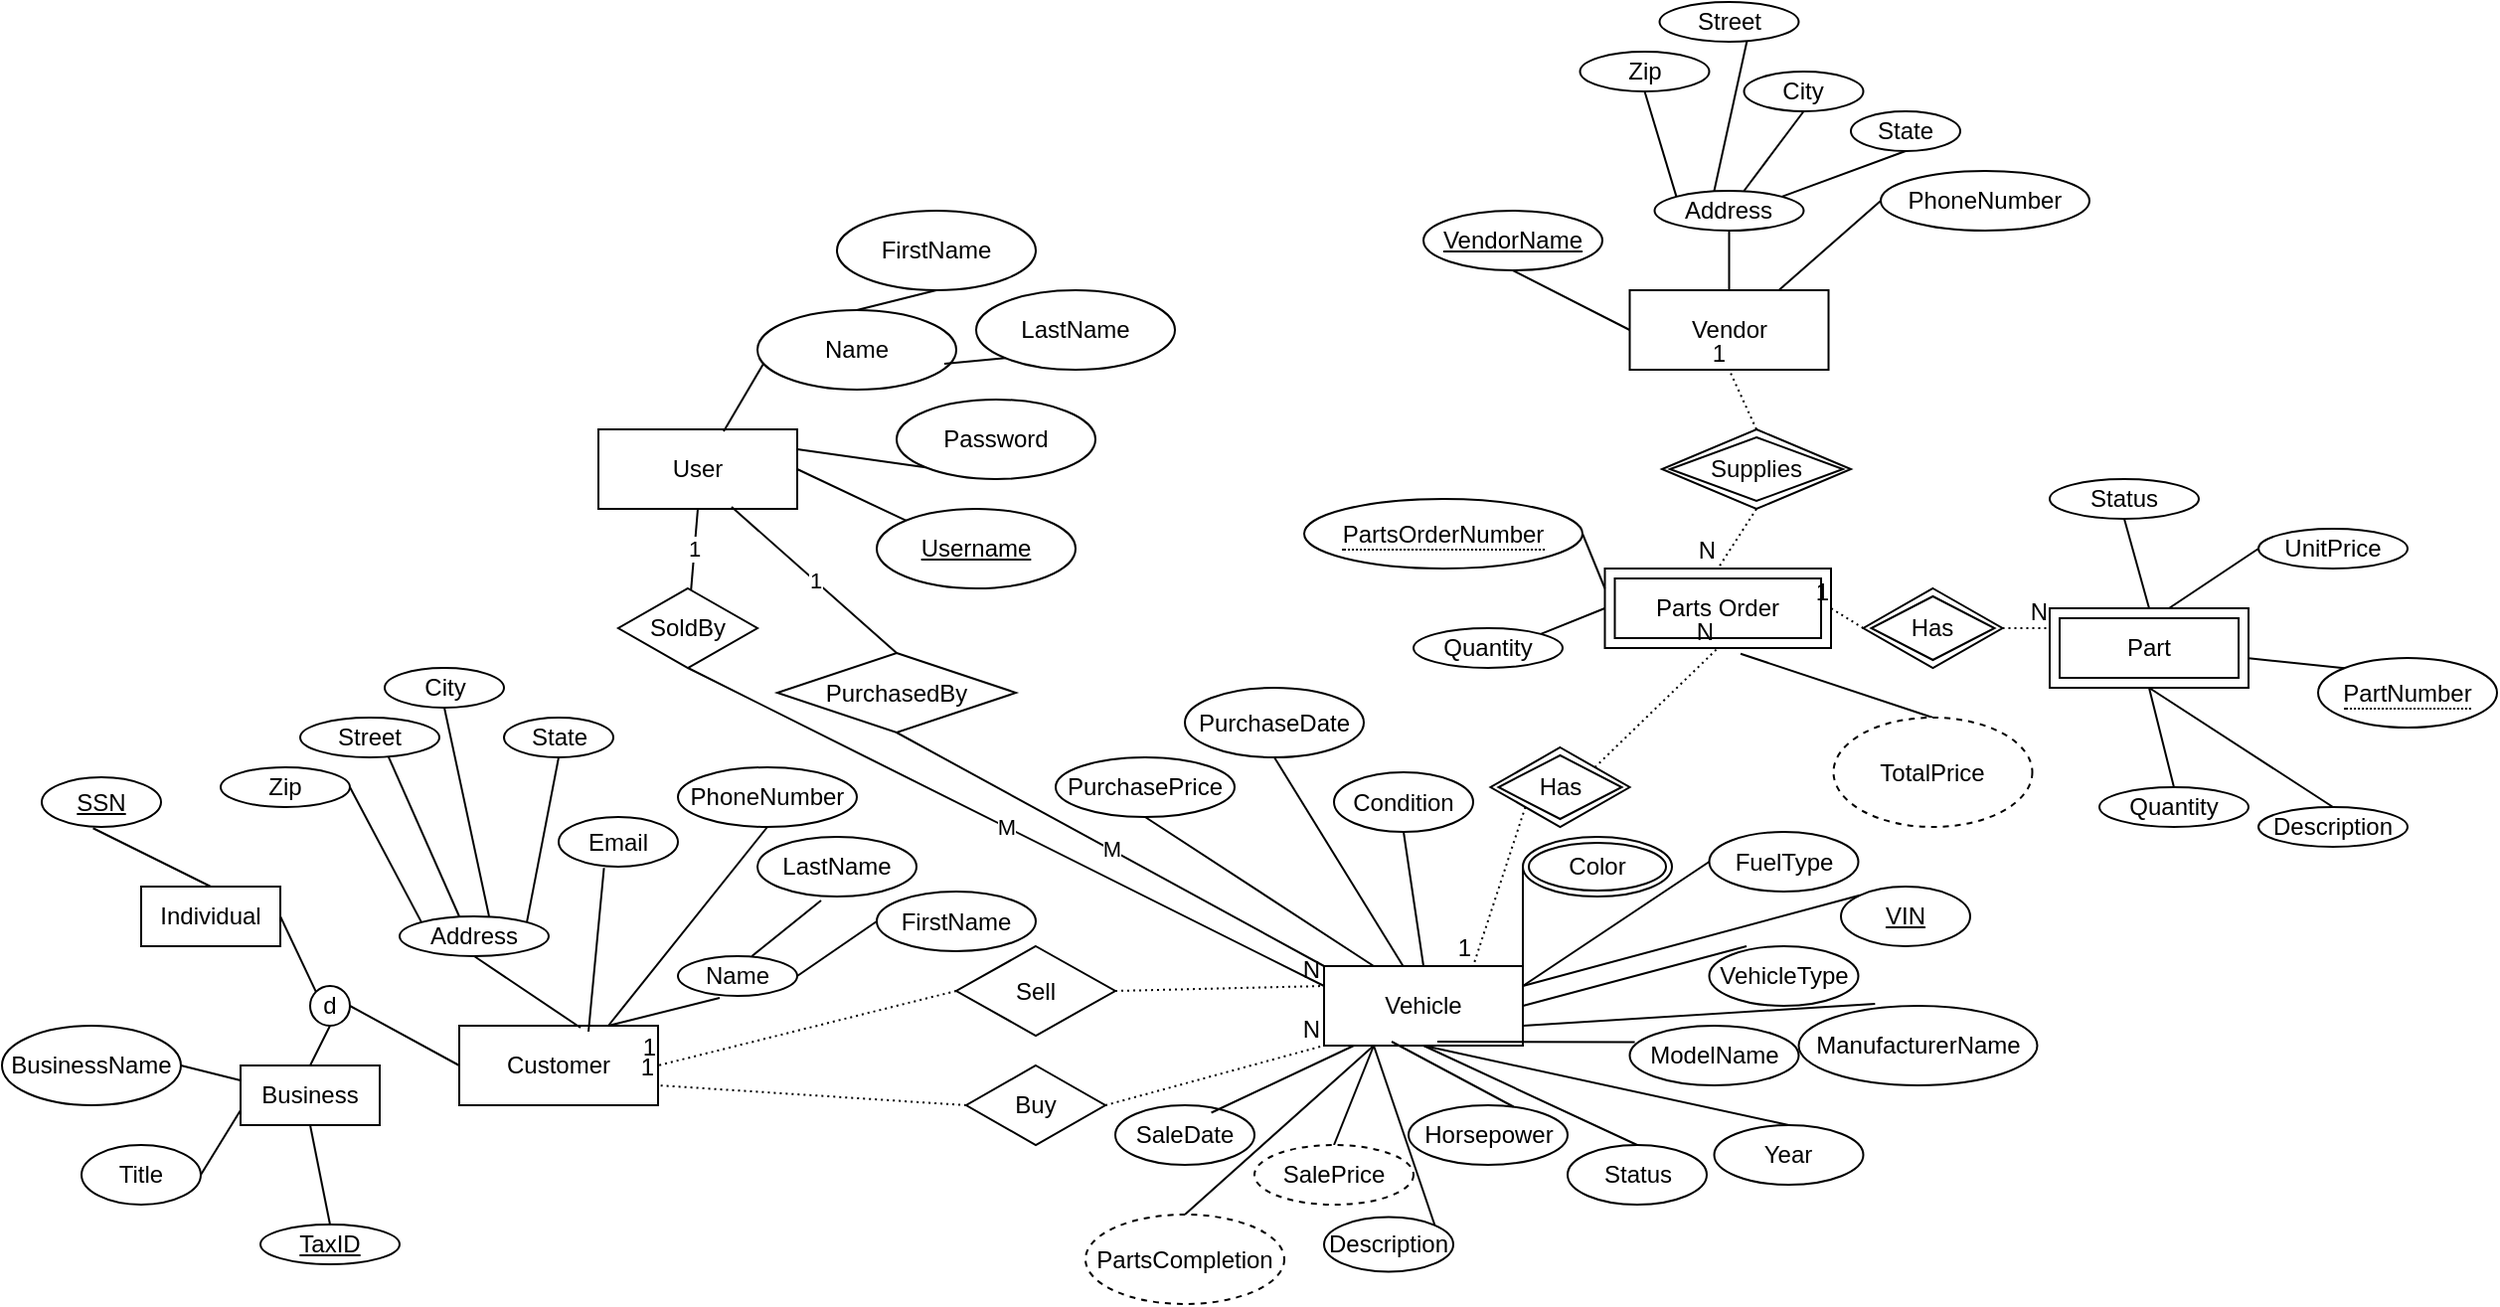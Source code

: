 <mxfile version="24.7.8">
  <diagram name="Page-1" id="O2IHWbyJUUnRvIjmBWIC">
    <mxGraphModel dx="2004" dy="833" grid="1" gridSize="10" guides="1" tooltips="1" connect="1" arrows="1" fold="1" page="1" pageScale="1" pageWidth="850" pageHeight="1100" math="0" shadow="0">
      <root>
        <mxCell id="0" />
        <mxCell id="1" parent="0" />
        <mxCell id="2" value="" style="group" parent="1" vertex="1" connectable="0">
          <mxGeometry x="410" y="450" width="290" height="190" as="geometry" />
        </mxCell>
        <mxCell id="3" value="User" style="whiteSpace=wrap;html=1;align=center;" parent="2" vertex="1">
          <mxGeometry y="110" width="100" height="40" as="geometry" />
        </mxCell>
        <mxCell id="4" value="Name" style="ellipse;whiteSpace=wrap;html=1;align=center;" parent="2" vertex="1">
          <mxGeometry x="80" y="50" width="100" height="40" as="geometry" />
        </mxCell>
        <mxCell id="5" value="Password" style="ellipse;whiteSpace=wrap;html=1;align=center;" parent="2" vertex="1">
          <mxGeometry x="150" y="95" width="100" height="40" as="geometry" />
        </mxCell>
        <mxCell id="6" value="Username" style="ellipse;whiteSpace=wrap;html=1;align=center;fontStyle=4;" parent="2" vertex="1">
          <mxGeometry x="140" y="150" width="100" height="40" as="geometry" />
        </mxCell>
        <mxCell id="7" value="" style="endArrow=none;html=1;rounded=0;entryX=0;entryY=0;entryDx=0;entryDy=0;exitX=1;exitY=0.5;exitDx=0;exitDy=0;" parent="2" source="3" target="6" edge="1">
          <mxGeometry relative="1" as="geometry">
            <mxPoint x="-240" y="170" as="sourcePoint" />
            <mxPoint x="-80" y="170" as="targetPoint" />
          </mxGeometry>
        </mxCell>
        <mxCell id="8" value="" style="endArrow=none;html=1;rounded=0;entryX=0;entryY=1;entryDx=0;entryDy=0;exitX=1;exitY=0.25;exitDx=0;exitDy=0;" parent="2" source="3" target="5" edge="1">
          <mxGeometry relative="1" as="geometry">
            <mxPoint x="110" y="140" as="sourcePoint" />
            <mxPoint x="165" y="166" as="targetPoint" />
          </mxGeometry>
        </mxCell>
        <mxCell id="9" value="FirstName" style="ellipse;whiteSpace=wrap;html=1;align=center;" parent="2" vertex="1">
          <mxGeometry x="120" width="100" height="40" as="geometry" />
        </mxCell>
        <mxCell id="10" value="LastName" style="ellipse;whiteSpace=wrap;html=1;align=center;" parent="2" vertex="1">
          <mxGeometry x="190" y="40" width="100" height="40" as="geometry" />
        </mxCell>
        <mxCell id="11" value="" style="endArrow=none;html=1;rounded=0;entryX=0;entryY=1;entryDx=0;entryDy=0;exitX=0.94;exitY=0.675;exitDx=0;exitDy=0;exitPerimeter=0;" parent="2" source="4" target="10" edge="1">
          <mxGeometry relative="1" as="geometry">
            <mxPoint x="110" y="130" as="sourcePoint" />
            <mxPoint x="175" y="139" as="targetPoint" />
          </mxGeometry>
        </mxCell>
        <mxCell id="12" value="" style="endArrow=none;html=1;rounded=0;entryX=0.5;entryY=1;entryDx=0;entryDy=0;exitX=0.5;exitY=0;exitDx=0;exitDy=0;" parent="2" source="4" target="9" edge="1">
          <mxGeometry relative="1" as="geometry">
            <mxPoint x="184" y="87" as="sourcePoint" />
            <mxPoint x="215" y="84" as="targetPoint" />
          </mxGeometry>
        </mxCell>
        <mxCell id="13" value="" style="endArrow=none;html=1;rounded=0;entryX=0.63;entryY=0.025;entryDx=0;entryDy=0;exitX=0.03;exitY=0.675;exitDx=0;exitDy=0;exitPerimeter=0;entryPerimeter=0;" parent="2" source="4" target="3" edge="1">
          <mxGeometry relative="1" as="geometry">
            <mxPoint x="140" y="60" as="sourcePoint" />
            <mxPoint x="180" y="50" as="targetPoint" />
          </mxGeometry>
        </mxCell>
        <mxCell id="14" value="Customer" style="whiteSpace=wrap;html=1;align=center;container=0;" parent="1" vertex="1">
          <mxGeometry x="340" y="860" width="100" height="40" as="geometry" />
        </mxCell>
        <mxCell id="15" value="Individual" style="whiteSpace=wrap;html=1;align=center;container=0;" parent="1" vertex="1">
          <mxGeometry x="180" y="790" width="70" height="30" as="geometry" />
        </mxCell>
        <mxCell id="16" value="Business" style="whiteSpace=wrap;html=1;align=center;container=0;" parent="1" vertex="1">
          <mxGeometry x="230" y="880" width="70" height="30" as="geometry" />
        </mxCell>
        <mxCell id="17" value="" style="endArrow=none;html=1;rounded=0;exitX=0.61;exitY=0.025;exitDx=0;exitDy=0;exitPerimeter=0;entryX=0.5;entryY=1;entryDx=0;entryDy=0;" parent="1" source="14" target="58" edge="1">
          <mxGeometry relative="1" as="geometry">
            <mxPoint x="600" y="460" as="sourcePoint" />
            <mxPoint x="760" y="460" as="targetPoint" />
          </mxGeometry>
        </mxCell>
        <mxCell id="18" value="Email" style="ellipse;whiteSpace=wrap;html=1;align=center;" parent="1" vertex="1">
          <mxGeometry x="390" y="755" width="60" height="25" as="geometry" />
        </mxCell>
        <mxCell id="19" value="" style="endArrow=none;html=1;rounded=0;exitX=0.65;exitY=0.075;exitDx=0;exitDy=0;entryX=0.38;entryY=1.025;entryDx=0;entryDy=0;exitPerimeter=0;entryPerimeter=0;" parent="1" source="14" target="18" edge="1">
          <mxGeometry relative="1" as="geometry">
            <mxPoint x="511" y="491" as="sourcePoint" />
            <mxPoint x="579" y="398" as="targetPoint" />
          </mxGeometry>
        </mxCell>
        <mxCell id="20" value="Name" style="ellipse;whiteSpace=wrap;html=1;align=center;" parent="1" vertex="1">
          <mxGeometry x="450" y="825" width="60" height="20" as="geometry" />
        </mxCell>
        <mxCell id="21" value="FirstName" style="ellipse;whiteSpace=wrap;html=1;align=center;" parent="1" vertex="1">
          <mxGeometry x="550" y="792.5" width="80" height="30" as="geometry" />
        </mxCell>
        <mxCell id="22" value="LastName" style="ellipse;whiteSpace=wrap;html=1;align=center;" parent="1" vertex="1">
          <mxGeometry x="490" y="765" width="80" height="30" as="geometry" />
        </mxCell>
        <mxCell id="23" value="" style="endArrow=none;html=1;rounded=0;exitX=0.75;exitY=0;exitDx=0;exitDy=0;entryX=0.35;entryY=1.05;entryDx=0;entryDy=0;entryPerimeter=0;" parent="1" source="14" target="20" edge="1">
          <mxGeometry relative="1" as="geometry">
            <mxPoint x="550" y="510" as="sourcePoint" />
            <mxPoint x="580" y="510" as="targetPoint" />
          </mxGeometry>
        </mxCell>
        <mxCell id="24" value="" style="endArrow=none;html=1;rounded=0;exitX=0.62;exitY=0;exitDx=0;exitDy=0;entryX=0.4;entryY=1.067;entryDx=0;entryDy=0;exitPerimeter=0;entryPerimeter=0;" parent="1" source="20" target="22" edge="1">
          <mxGeometry relative="1" as="geometry">
            <mxPoint x="550" y="530" as="sourcePoint" />
            <mxPoint x="575" y="545" as="targetPoint" />
          </mxGeometry>
        </mxCell>
        <mxCell id="25" value="" style="endArrow=none;html=1;rounded=0;exitX=1;exitY=0.5;exitDx=0;exitDy=0;entryX=0;entryY=0.5;entryDx=0;entryDy=0;" parent="1" source="20" target="21" edge="1">
          <mxGeometry relative="1" as="geometry">
            <mxPoint x="640" y="560" as="sourcePoint" />
            <mxPoint x="665" y="560" as="targetPoint" />
          </mxGeometry>
        </mxCell>
        <mxCell id="26" value="SSN" style="ellipse;whiteSpace=wrap;html=1;align=center;fontStyle=4;" parent="1" vertex="1">
          <mxGeometry x="130" y="735" width="60" height="25" as="geometry" />
        </mxCell>
        <mxCell id="27" value="TaxID" style="ellipse;whiteSpace=wrap;html=1;align=center;fontStyle=4;" parent="1" vertex="1">
          <mxGeometry x="240" y="960" width="70" height="20" as="geometry" />
        </mxCell>
        <mxCell id="28" value="" style="endArrow=none;html=1;rounded=0;exitX=0.5;exitY=0;exitDx=0;exitDy=0;entryX=0.5;entryY=1;entryDx=0;entryDy=0;" parent="1" source="27" target="16" edge="1">
          <mxGeometry relative="1" as="geometry">
            <mxPoint x="350" y="960" as="sourcePoint" />
            <mxPoint x="160" y="910" as="targetPoint" />
          </mxGeometry>
        </mxCell>
        <mxCell id="29" value="" style="endArrow=none;html=1;rounded=0;exitX=0.43;exitY=1.025;exitDx=0;exitDy=0;entryX=0.5;entryY=0;entryDx=0;entryDy=0;exitPerimeter=0;" parent="1" source="26" target="15" edge="1">
          <mxGeometry relative="1" as="geometry">
            <mxPoint x="200" y="920" as="sourcePoint" />
            <mxPoint x="120" y="890" as="targetPoint" />
          </mxGeometry>
        </mxCell>
        <mxCell id="30" value="BusinessName" style="ellipse;whiteSpace=wrap;html=1;align=center;" parent="1" vertex="1">
          <mxGeometry x="110" y="860" width="90" height="40" as="geometry" />
        </mxCell>
        <mxCell id="31" value="Title" style="ellipse;whiteSpace=wrap;html=1;align=center;" parent="1" vertex="1">
          <mxGeometry x="150" y="920" width="60" height="30" as="geometry" />
        </mxCell>
        <mxCell id="32" value="" style="endArrow=none;html=1;rounded=0;exitX=1;exitY=0.5;exitDx=0;exitDy=0;entryX=0;entryY=0.25;entryDx=0;entryDy=0;" parent="1" source="30" target="16" edge="1">
          <mxGeometry relative="1" as="geometry">
            <mxPoint x="350" y="960" as="sourcePoint" />
            <mxPoint x="160" y="870" as="targetPoint" />
          </mxGeometry>
        </mxCell>
        <mxCell id="33" value="" style="endArrow=none;html=1;rounded=0;exitX=1;exitY=0.5;exitDx=0;exitDy=0;entryX=0;entryY=0.75;entryDx=0;entryDy=0;" parent="1" source="31" target="16" edge="1">
          <mxGeometry relative="1" as="geometry">
            <mxPoint x="90" y="1120" as="sourcePoint" />
            <mxPoint x="110" y="1070" as="targetPoint" />
          </mxGeometry>
        </mxCell>
        <mxCell id="34" value="Sell" style="shape=rhombus;perimeter=rhombusPerimeter;whiteSpace=wrap;html=1;align=center;" parent="1" vertex="1">
          <mxGeometry x="590" y="820" width="80" height="45" as="geometry" />
        </mxCell>
        <mxCell id="35" value="" style="endArrow=none;html=1;rounded=0;dashed=1;dashPattern=1 2;exitX=1;exitY=0.5;exitDx=0;exitDy=0;entryX=0;entryY=0.25;entryDx=0;entryDy=0;" parent="1" source="34" target="67" edge="1">
          <mxGeometry relative="1" as="geometry">
            <mxPoint x="380" y="685" as="sourcePoint" />
            <mxPoint x="647.5" y="935" as="targetPoint" />
          </mxGeometry>
        </mxCell>
        <mxCell id="36" value="N" style="resizable=0;html=1;whiteSpace=wrap;align=right;verticalAlign=bottom;" parent="35" connectable="0" vertex="1">
          <mxGeometry x="1" relative="1" as="geometry" />
        </mxCell>
        <mxCell id="37" value="" style="endArrow=none;html=1;rounded=0;dashed=1;dashPattern=1 2;exitX=0;exitY=0.5;exitDx=0;exitDy=0;entryX=1;entryY=0.5;entryDx=0;entryDy=0;" parent="1" source="34" target="14" edge="1">
          <mxGeometry relative="1" as="geometry">
            <mxPoint x="380" y="685" as="sourcePoint" />
            <mxPoint x="500" y="780" as="targetPoint" />
          </mxGeometry>
        </mxCell>
        <mxCell id="38" value="1" style="resizable=0;html=1;whiteSpace=wrap;align=right;verticalAlign=bottom;" parent="37" connectable="0" vertex="1">
          <mxGeometry x="1" relative="1" as="geometry" />
        </mxCell>
        <mxCell id="39" value="Buy" style="shape=rhombus;perimeter=rhombusPerimeter;whiteSpace=wrap;html=1;align=center;" parent="1" vertex="1">
          <mxGeometry x="595" y="880" width="70" height="40" as="geometry" />
        </mxCell>
        <mxCell id="40" value="" style="endArrow=none;html=1;rounded=0;dashed=1;dashPattern=1 2;exitX=1;exitY=0.5;exitDx=0;exitDy=0;entryX=0;entryY=1;entryDx=0;entryDy=0;" parent="1" source="39" target="67" edge="1">
          <mxGeometry relative="1" as="geometry">
            <mxPoint x="400" y="530" as="sourcePoint" />
            <mxPoint x="560" y="530" as="targetPoint" />
          </mxGeometry>
        </mxCell>
        <mxCell id="41" value="N" style="resizable=0;html=1;whiteSpace=wrap;align=right;verticalAlign=bottom;" parent="40" connectable="0" vertex="1">
          <mxGeometry x="1" relative="1" as="geometry" />
        </mxCell>
        <mxCell id="42" value="" style="endArrow=none;html=1;rounded=0;dashed=1;dashPattern=1 2;entryX=1;entryY=0.75;entryDx=0;entryDy=0;exitX=0;exitY=0.5;exitDx=0;exitDy=0;" parent="1" source="39" target="14" edge="1">
          <mxGeometry relative="1" as="geometry">
            <mxPoint x="468" y="805" as="sourcePoint" />
            <mxPoint x="490" y="870" as="targetPoint" />
          </mxGeometry>
        </mxCell>
        <mxCell id="43" value="1" style="resizable=0;html=1;whiteSpace=wrap;align=right;verticalAlign=bottom;" parent="42" connectable="0" vertex="1">
          <mxGeometry x="1" relative="1" as="geometry" />
        </mxCell>
        <mxCell id="44" value="PurchasePrice" style="ellipse;whiteSpace=wrap;html=1;align=center;" parent="1" vertex="1">
          <mxGeometry x="640" y="725" width="90" height="30" as="geometry" />
        </mxCell>
        <mxCell id="45" value="" style="endArrow=none;html=1;rounded=0;exitX=0.5;exitY=1;exitDx=0;exitDy=0;entryX=0.25;entryY=0;entryDx=0;entryDy=0;" parent="1" source="44" target="67" edge="1">
          <mxGeometry relative="1" as="geometry">
            <mxPoint x="670" y="680" as="sourcePoint" />
            <mxPoint x="830" y="680" as="targetPoint" />
          </mxGeometry>
        </mxCell>
        <mxCell id="46" value="Condition" style="ellipse;whiteSpace=wrap;html=1;align=center;" parent="1" vertex="1">
          <mxGeometry x="780" y="732.5" width="70" height="30" as="geometry" />
        </mxCell>
        <mxCell id="47" value="" style="endArrow=none;html=1;rounded=0;exitX=0.5;exitY=1;exitDx=0;exitDy=0;entryX=0.5;entryY=0;entryDx=0;entryDy=0;" parent="1" source="46" target="67" edge="1">
          <mxGeometry relative="1" as="geometry">
            <mxPoint x="490" y="690" as="sourcePoint" />
            <mxPoint x="538" y="740" as="targetPoint" />
          </mxGeometry>
        </mxCell>
        <mxCell id="48" value="PurchaseDate" style="ellipse;whiteSpace=wrap;html=1;align=center;" parent="1" vertex="1">
          <mxGeometry x="705" y="690" width="90" height="35" as="geometry" />
        </mxCell>
        <mxCell id="49" value="" style="endArrow=none;html=1;rounded=0;exitX=0.5;exitY=1;exitDx=0;exitDy=0;entryX=0.41;entryY=0.05;entryDx=0;entryDy=0;entryPerimeter=0;" parent="1" source="48" target="67" edge="1">
          <mxGeometry relative="1" as="geometry">
            <mxPoint x="670" y="680" as="sourcePoint" />
            <mxPoint x="830" y="680" as="targetPoint" />
          </mxGeometry>
        </mxCell>
        <mxCell id="50" value="d" style="ellipse;whiteSpace=wrap;html=1;aspect=fixed;" parent="1" vertex="1">
          <mxGeometry x="265" y="840" width="20" height="20" as="geometry" />
        </mxCell>
        <mxCell id="51" value="" style="endArrow=none;html=1;rounded=0;exitX=1;exitY=0.5;exitDx=0;exitDy=0;entryX=0;entryY=0.5;entryDx=0;entryDy=0;" parent="1" source="50" target="14" edge="1">
          <mxGeometry relative="1" as="geometry">
            <mxPoint x="610" y="530" as="sourcePoint" />
            <mxPoint x="770" y="530" as="targetPoint" />
          </mxGeometry>
        </mxCell>
        <mxCell id="52" value="" style="endArrow=none;html=1;rounded=0;exitX=0.5;exitY=1;exitDx=0;exitDy=0;entryX=0.5;entryY=0;entryDx=0;entryDy=0;" parent="1" source="50" target="16" edge="1">
          <mxGeometry relative="1" as="geometry">
            <mxPoint x="247" y="753" as="sourcePoint" />
            <mxPoint x="285" y="730" as="targetPoint" />
          </mxGeometry>
        </mxCell>
        <mxCell id="53" value="" style="endArrow=none;html=1;rounded=0;exitX=0;exitY=0;exitDx=0;exitDy=0;entryX=1;entryY=0.5;entryDx=0;entryDy=0;" parent="1" source="50" target="15" edge="1">
          <mxGeometry relative="1" as="geometry">
            <mxPoint x="240" y="770" as="sourcePoint" />
            <mxPoint x="240" y="810" as="targetPoint" />
          </mxGeometry>
        </mxCell>
        <mxCell id="54" value="SaleDate" style="ellipse;whiteSpace=wrap;html=1;align=center;" parent="1" vertex="1">
          <mxGeometry x="670" y="900" width="70" height="30" as="geometry" />
        </mxCell>
        <mxCell id="55" value="" style="endArrow=none;html=1;rounded=0;exitX=0.15;exitY=1;exitDx=0;exitDy=0;entryX=0.69;entryY=0.125;entryDx=0;entryDy=0;entryPerimeter=0;exitPerimeter=0;" parent="1" source="67" target="54" edge="1">
          <mxGeometry relative="1" as="geometry">
            <mxPoint x="740" y="890" as="sourcePoint" />
            <mxPoint x="617" y="1031" as="targetPoint" />
          </mxGeometry>
        </mxCell>
        <mxCell id="56" value="Parts Order" style="shape=ext;margin=3;double=1;whiteSpace=wrap;html=1;align=center;" parent="1" vertex="1">
          <mxGeometry x="916.25" y="630" width="113.75" height="40" as="geometry" />
        </mxCell>
        <mxCell id="57" value="Has" style="shape=rhombus;double=1;perimeter=rhombusPerimeter;whiteSpace=wrap;html=1;align=center;" parent="1" vertex="1">
          <mxGeometry x="858.75" y="720" width="70" height="40" as="geometry" />
        </mxCell>
        <mxCell id="58" value="Address" style="ellipse;whiteSpace=wrap;html=1;align=center;container=0;" parent="1" vertex="1">
          <mxGeometry x="310" y="805" width="75" height="20" as="geometry" />
        </mxCell>
        <mxCell id="59" value="" style="endArrow=none;html=1;rounded=0;exitX=0.4;exitY=0;exitDx=0;exitDy=0;entryX=0.63;entryY=0.95;entryDx=0;entryDy=0;entryPerimeter=0;exitPerimeter=0;" parent="1" source="58" target="63" edge="1">
          <mxGeometry relative="1" as="geometry">
            <mxPoint x="187.5" y="630" as="sourcePoint" />
            <mxPoint x="347.5" y="630" as="targetPoint" />
          </mxGeometry>
        </mxCell>
        <mxCell id="60" value="" style="endArrow=none;html=1;rounded=0;exitX=0.5;exitY=1;exitDx=0;exitDy=0;entryX=0.6;entryY=0;entryDx=0;entryDy=0;entryPerimeter=0;" parent="1" source="64" target="58" edge="1">
          <mxGeometry relative="1" as="geometry">
            <mxPoint x="157.5" y="600" as="sourcePoint" />
            <mxPoint x="300" y="709" as="targetPoint" />
          </mxGeometry>
        </mxCell>
        <mxCell id="61" value="" style="endArrow=none;html=1;rounded=0;exitX=0.5;exitY=1;exitDx=0;exitDy=0;entryX=1;entryY=0;entryDx=0;entryDy=0;" parent="1" source="65" target="58" edge="1">
          <mxGeometry relative="1" as="geometry">
            <mxPoint x="197.5" y="584" as="sourcePoint" />
            <mxPoint x="170.5" y="597" as="targetPoint" />
          </mxGeometry>
        </mxCell>
        <mxCell id="62" value="" style="endArrow=none;html=1;rounded=0;exitX=1;exitY=0.5;exitDx=0;exitDy=0;entryX=0;entryY=0;entryDx=0;entryDy=0;" parent="1" source="66" target="58" edge="1">
          <mxGeometry relative="1" as="geometry">
            <mxPoint x="232.5" y="608" as="sourcePoint" />
            <mxPoint x="207.5" y="620" as="targetPoint" />
          </mxGeometry>
        </mxCell>
        <mxCell id="63" value="Street" style="ellipse;whiteSpace=wrap;html=1;align=center;container=0;" parent="1" vertex="1">
          <mxGeometry x="260" y="705" width="70" height="20" as="geometry" />
        </mxCell>
        <mxCell id="64" value="City" style="ellipse;whiteSpace=wrap;html=1;align=center;container=0;" parent="1" vertex="1">
          <mxGeometry x="302.5" y="680" width="60" height="20" as="geometry" />
        </mxCell>
        <mxCell id="65" value="State" style="ellipse;whiteSpace=wrap;html=1;align=center;container=0;" parent="1" vertex="1">
          <mxGeometry x="362.5" y="705" width="55" height="20" as="geometry" />
        </mxCell>
        <mxCell id="66" value="Zip" style="ellipse;whiteSpace=wrap;html=1;align=center;container=0;" parent="1" vertex="1">
          <mxGeometry x="220" y="730" width="65" height="20" as="geometry" />
        </mxCell>
        <mxCell id="67" value="Vehicle" style="whiteSpace=wrap;html=1;align=center;container=0;" parent="1" vertex="1">
          <mxGeometry x="775" y="830" width="100" height="40" as="geometry" />
        </mxCell>
        <mxCell id="68" value="VIN" style="ellipse;whiteSpace=wrap;html=1;align=center;fontStyle=4;container=0;" parent="1" vertex="1">
          <mxGeometry x="1035" y="790" width="65" height="30" as="geometry" />
        </mxCell>
        <mxCell id="69" value="VehicleType" style="ellipse;whiteSpace=wrap;html=1;align=center;container=0;" parent="1" vertex="1">
          <mxGeometry x="968.75" y="820" width="75" height="30" as="geometry" />
        </mxCell>
        <mxCell id="70" value="ManufacturerName" style="ellipse;whiteSpace=wrap;html=1;align=center;container=0;" parent="1" vertex="1">
          <mxGeometry x="1013.75" y="850" width="120" height="40" as="geometry" />
        </mxCell>
        <mxCell id="71" value="FuelType" style="ellipse;whiteSpace=wrap;html=1;align=center;container=0;" parent="1" vertex="1">
          <mxGeometry x="968.75" y="762.5" width="75" height="30" as="geometry" />
        </mxCell>
        <mxCell id="72" value="ModelName" style="ellipse;whiteSpace=wrap;html=1;align=center;container=0;" parent="1" vertex="1">
          <mxGeometry x="928.75" y="860" width="85" height="30" as="geometry" />
        </mxCell>
        <mxCell id="73" value="Year" style="ellipse;whiteSpace=wrap;html=1;align=center;container=0;" parent="1" vertex="1">
          <mxGeometry x="971.25" y="910" width="75" height="30" as="geometry" />
        </mxCell>
        <mxCell id="74" value="Color" style="ellipse;shape=doubleEllipse;margin=3;whiteSpace=wrap;html=1;align=center;container=0;" parent="1" vertex="1">
          <mxGeometry x="875" y="765" width="75" height="30" as="geometry" />
        </mxCell>
        <mxCell id="75" value="" style="endArrow=none;html=1;rounded=0;exitX=1;exitY=0.25;exitDx=0;exitDy=0;entryX=0;entryY=0.5;entryDx=0;entryDy=0;" parent="1" source="67" target="74" edge="1">
          <mxGeometry relative="1" as="geometry">
            <mxPoint x="1090" y="850" as="sourcePoint" />
            <mxPoint x="1250" y="850" as="targetPoint" />
          </mxGeometry>
        </mxCell>
        <mxCell id="76" value="" style="endArrow=none;html=1;rounded=0;exitX=1;exitY=0.25;exitDx=0;exitDy=0;entryX=0;entryY=0;entryDx=0;entryDy=0;" parent="1" source="67" target="68" edge="1">
          <mxGeometry relative="1" as="geometry">
            <mxPoint x="890" y="820" as="sourcePoint" />
            <mxPoint x="975" y="780" as="targetPoint" />
          </mxGeometry>
        </mxCell>
        <mxCell id="77" value="" style="endArrow=none;html=1;rounded=0;exitX=1;exitY=0.5;exitDx=0;exitDy=0;entryX=0.25;entryY=0;entryDx=0;entryDy=0;entryPerimeter=0;" parent="1" source="67" target="69" edge="1">
          <mxGeometry relative="1" as="geometry">
            <mxPoint x="940" y="830" as="sourcePoint" />
            <mxPoint x="990" y="826" as="targetPoint" />
          </mxGeometry>
        </mxCell>
        <mxCell id="78" value="" style="endArrow=none;html=1;rounded=0;exitX=1;exitY=0.75;exitDx=0;exitDy=0;entryX=0.32;entryY=-0.025;entryDx=0;entryDy=0;entryPerimeter=0;" parent="1" source="67" target="70" edge="1">
          <mxGeometry relative="1" as="geometry">
            <mxPoint x="920" y="870" as="sourcePoint" />
            <mxPoint x="1000" y="870" as="targetPoint" />
          </mxGeometry>
        </mxCell>
        <mxCell id="79" value="" style="endArrow=none;html=1;rounded=0;exitX=0.57;exitY=0.95;exitDx=0;exitDy=0;entryX=0.03;entryY=0.275;entryDx=0;entryDy=0;exitPerimeter=0;entryPerimeter=0;" parent="1" source="67" target="72" edge="1">
          <mxGeometry relative="1" as="geometry">
            <mxPoint x="1075" y="990" as="sourcePoint" />
            <mxPoint x="1095" y="1000" as="targetPoint" />
          </mxGeometry>
        </mxCell>
        <mxCell id="80" value="" style="endArrow=none;html=1;rounded=0;exitX=0.5;exitY=1;exitDx=0;exitDy=0;entryX=0.5;entryY=0;entryDx=0;entryDy=0;" parent="1" source="67" target="73" edge="1">
          <mxGeometry relative="1" as="geometry">
            <mxPoint x="877" y="888" as="sourcePoint" />
            <mxPoint x="940" y="1000" as="targetPoint" />
          </mxGeometry>
        </mxCell>
        <mxCell id="81" value="Horsepower" style="ellipse;whiteSpace=wrap;html=1;align=center;container=0;" parent="1" vertex="1">
          <mxGeometry x="817.5" y="900" width="80" height="30" as="geometry" />
        </mxCell>
        <mxCell id="82" value="" style="endArrow=none;html=1;rounded=0;exitX=0.34;exitY=0.95;exitDx=0;exitDy=0;entryX=0.66;entryY=0.025;entryDx=0;entryDy=0;entryPerimeter=0;exitPerimeter=0;" parent="1" source="67" target="81" edge="1">
          <mxGeometry relative="1" as="geometry">
            <mxPoint x="870" y="900" as="sourcePoint" />
            <mxPoint x="975" y="1090" as="targetPoint" />
          </mxGeometry>
        </mxCell>
        <mxCell id="83" value="Description" style="ellipse;whiteSpace=wrap;html=1;align=center;container=0;" parent="1" vertex="1">
          <mxGeometry x="775" y="956.25" width="65" height="27.5" as="geometry" />
        </mxCell>
        <mxCell id="84" value="" style="endArrow=none;html=1;rounded=0;exitX=0.25;exitY=1;exitDx=0;exitDy=0;entryX=1;entryY=0;entryDx=0;entryDy=0;" parent="1" source="67" target="83" edge="1">
          <mxGeometry relative="1" as="geometry">
            <mxPoint x="854" y="898" as="sourcePoint" />
            <mxPoint x="886" y="1031" as="targetPoint" />
          </mxGeometry>
        </mxCell>
        <mxCell id="85" value="" style="endArrow=none;html=1;rounded=0;exitX=1;exitY=0.25;exitDx=0;exitDy=0;entryX=0;entryY=0.5;entryDx=0;entryDy=0;" parent="1" source="67" target="71" edge="1">
          <mxGeometry relative="1" as="geometry">
            <mxPoint x="900" y="790" as="sourcePoint" />
            <mxPoint x="975" y="775" as="targetPoint" />
          </mxGeometry>
        </mxCell>
        <mxCell id="87" value="" style="endArrow=none;html=1;rounded=0;exitX=0.25;exitY=1;exitDx=0;exitDy=0;entryX=0.5;entryY=0;entryDx=0;entryDy=0;" parent="1" source="67" target="3kfbO_DsnVtqJPoFMWyP-136" edge="1">
          <mxGeometry relative="1" as="geometry">
            <mxPoint x="725" y="860" as="sourcePoint" />
            <mxPoint x="805.6" y="920.75" as="targetPoint" />
          </mxGeometry>
        </mxCell>
        <mxCell id="88" value="Has" style="shape=rhombus;double=1;perimeter=rhombusPerimeter;whiteSpace=wrap;html=1;align=center;" parent="1" vertex="1">
          <mxGeometry x="1046.25" y="640" width="70" height="40" as="geometry" />
        </mxCell>
        <mxCell id="89" value="Part" style="shape=ext;margin=3;double=1;whiteSpace=wrap;html=1;align=center;" parent="1" vertex="1">
          <mxGeometry x="1140" y="650" width="100" height="40" as="geometry" />
        </mxCell>
        <mxCell id="90" value="" style="endArrow=none;html=1;rounded=0;dashed=1;dashPattern=1 2;entryX=0.5;entryY=1;entryDx=0;entryDy=0;exitX=1;exitY=0;exitDx=0;exitDy=0;" parent="1" source="57" target="56" edge="1">
          <mxGeometry relative="1" as="geometry">
            <mxPoint x="620" y="570" as="sourcePoint" />
            <mxPoint x="780" y="570" as="targetPoint" />
          </mxGeometry>
        </mxCell>
        <mxCell id="91" value="N" style="resizable=0;html=1;whiteSpace=wrap;align=right;verticalAlign=bottom;" parent="90" connectable="0" vertex="1">
          <mxGeometry x="1" relative="1" as="geometry" />
        </mxCell>
        <mxCell id="92" value="Vendor" style="whiteSpace=wrap;html=1;align=center;" parent="1" vertex="1">
          <mxGeometry x="928.75" y="490" width="100" height="40" as="geometry" />
        </mxCell>
        <mxCell id="93" value="Supplies" style="shape=rhombus;double=1;perimeter=rhombusPerimeter;whiteSpace=wrap;html=1;align=center;" parent="1" vertex="1">
          <mxGeometry x="945" y="560" width="95" height="40" as="geometry" />
        </mxCell>
        <mxCell id="94" value="VendorName" style="ellipse;whiteSpace=wrap;html=1;align=center;fontStyle=4;container=0;" parent="1" vertex="1">
          <mxGeometry x="825" y="450" width="90" height="30" as="geometry" />
        </mxCell>
        <mxCell id="95" value="Address" style="ellipse;whiteSpace=wrap;html=1;align=center;container=0;" parent="1" vertex="1">
          <mxGeometry x="941.25" y="440" width="75" height="20" as="geometry" />
        </mxCell>
        <mxCell id="96" value="" style="endArrow=none;html=1;rounded=0;exitX=0.4;exitY=0;exitDx=0;exitDy=0;entryX=0.63;entryY=0.95;entryDx=0;entryDy=0;entryPerimeter=0;exitPerimeter=0;" parent="1" source="95" target="100" edge="1">
          <mxGeometry relative="1" as="geometry">
            <mxPoint x="871.25" y="270" as="sourcePoint" />
            <mxPoint x="1031.25" y="270" as="targetPoint" />
          </mxGeometry>
        </mxCell>
        <mxCell id="97" value="" style="endArrow=none;html=1;rounded=0;exitX=0.5;exitY=1;exitDx=0;exitDy=0;entryX=0.6;entryY=0;entryDx=0;entryDy=0;entryPerimeter=0;" parent="1" source="101" target="95" edge="1">
          <mxGeometry relative="1" as="geometry">
            <mxPoint x="841.25" y="240" as="sourcePoint" />
            <mxPoint x="983.75" y="349" as="targetPoint" />
          </mxGeometry>
        </mxCell>
        <mxCell id="98" value="" style="endArrow=none;html=1;rounded=0;exitX=0.5;exitY=1;exitDx=0;exitDy=0;entryX=1;entryY=0;entryDx=0;entryDy=0;" parent="1" source="102" target="95" edge="1">
          <mxGeometry relative="1" as="geometry">
            <mxPoint x="881.25" y="224" as="sourcePoint" />
            <mxPoint x="854.25" y="237" as="targetPoint" />
          </mxGeometry>
        </mxCell>
        <mxCell id="99" value="" style="endArrow=none;html=1;rounded=0;exitX=0.5;exitY=1;exitDx=0;exitDy=0;entryX=0;entryY=0;entryDx=0;entryDy=0;" parent="1" source="103" target="95" edge="1">
          <mxGeometry relative="1" as="geometry">
            <mxPoint x="916.25" y="248" as="sourcePoint" />
            <mxPoint x="891.25" y="260" as="targetPoint" />
          </mxGeometry>
        </mxCell>
        <mxCell id="100" value="Street" style="ellipse;whiteSpace=wrap;html=1;align=center;container=0;" parent="1" vertex="1">
          <mxGeometry x="943.75" y="345" width="70" height="20" as="geometry" />
        </mxCell>
        <mxCell id="101" value="City" style="ellipse;whiteSpace=wrap;html=1;align=center;container=0;" parent="1" vertex="1">
          <mxGeometry x="986.25" y="380" width="60" height="20" as="geometry" />
        </mxCell>
        <mxCell id="102" value="State" style="ellipse;whiteSpace=wrap;html=1;align=center;container=0;" parent="1" vertex="1">
          <mxGeometry x="1040" y="400" width="55" height="20" as="geometry" />
        </mxCell>
        <mxCell id="103" value="Zip" style="ellipse;whiteSpace=wrap;html=1;align=center;container=0;" parent="1" vertex="1">
          <mxGeometry x="903.75" y="370" width="65" height="20" as="geometry" />
        </mxCell>
        <mxCell id="104" value="PhoneNumber" style="ellipse;whiteSpace=wrap;html=1;align=center;container=0;" parent="1" vertex="1">
          <mxGeometry x="1055" y="430" width="105" height="30" as="geometry" />
        </mxCell>
        <mxCell id="105" value="Status" style="ellipse;whiteSpace=wrap;html=1;align=center;container=0;" parent="1" vertex="1">
          <mxGeometry x="1140" y="585" width="75" height="20" as="geometry" />
        </mxCell>
        <mxCell id="106" value="UnitPrice" style="ellipse;whiteSpace=wrap;html=1;align=center;container=0;" parent="1" vertex="1">
          <mxGeometry x="1245" y="610" width="75" height="20" as="geometry" />
        </mxCell>
        <mxCell id="107" value="&lt;span style=&quot;border-bottom: 1px dotted&quot;&gt;PartNumber&lt;/span&gt;" style="ellipse;whiteSpace=wrap;html=1;align=center;" parent="1" vertex="1">
          <mxGeometry x="1275" y="675" width="90" height="35" as="geometry" />
        </mxCell>
        <mxCell id="108" value="&lt;span style=&quot;border-bottom: 1px dotted&quot;&gt;PartsOrderNumber&lt;/span&gt;" style="ellipse;whiteSpace=wrap;html=1;align=center;" parent="1" vertex="1">
          <mxGeometry x="765" y="595" width="140" height="35" as="geometry" />
        </mxCell>
        <mxCell id="109" value="Quantity" style="ellipse;whiteSpace=wrap;html=1;align=center;container=0;" parent="1" vertex="1">
          <mxGeometry x="820" y="660" width="75" height="20" as="geometry" />
        </mxCell>
        <mxCell id="110" value="" style="endArrow=none;html=1;rounded=0;exitX=0;exitY=0.5;exitDx=0;exitDy=0;entryX=0.75;entryY=0;entryDx=0;entryDy=0;" parent="1" source="104" target="92" edge="1">
          <mxGeometry relative="1" as="geometry">
            <mxPoint x="1026" y="410" as="sourcePoint" />
            <mxPoint x="996" y="450" as="targetPoint" />
          </mxGeometry>
        </mxCell>
        <mxCell id="111" value="" style="endArrow=none;html=1;rounded=0;exitX=0.5;exitY=1;exitDx=0;exitDy=0;entryX=0.5;entryY=0;entryDx=0;entryDy=0;" parent="1" source="95" target="92" edge="1">
          <mxGeometry relative="1" as="geometry">
            <mxPoint x="1065" y="460" as="sourcePoint" />
            <mxPoint x="1014" y="500" as="targetPoint" />
          </mxGeometry>
        </mxCell>
        <mxCell id="112" value="" style="endArrow=none;html=1;rounded=0;exitX=0.5;exitY=1;exitDx=0;exitDy=0;entryX=0;entryY=0.5;entryDx=0;entryDy=0;" parent="1" source="94" target="92" edge="1">
          <mxGeometry relative="1" as="geometry">
            <mxPoint x="989" y="470" as="sourcePoint" />
            <mxPoint x="989" y="500" as="targetPoint" />
          </mxGeometry>
        </mxCell>
        <mxCell id="113" value="" style="endArrow=none;html=1;rounded=0;exitX=1;exitY=0.5;exitDx=0;exitDy=0;entryX=0;entryY=0.25;entryDx=0;entryDy=0;" parent="1" source="108" target="56" edge="1">
          <mxGeometry relative="1" as="geometry">
            <mxPoint x="880" y="490" as="sourcePoint" />
            <mxPoint x="939" y="520" as="targetPoint" />
          </mxGeometry>
        </mxCell>
        <mxCell id="114" value="" style="endArrow=none;html=1;rounded=0;exitX=1;exitY=0;exitDx=0;exitDy=0;entryX=0;entryY=0.5;entryDx=0;entryDy=0;" parent="1" source="109" target="56" edge="1">
          <mxGeometry relative="1" as="geometry">
            <mxPoint x="900" y="633" as="sourcePoint" />
            <mxPoint x="900" y="650" as="targetPoint" />
          </mxGeometry>
        </mxCell>
        <mxCell id="115" value="" style="endArrow=none;html=1;rounded=0;exitX=0.5;exitY=1;exitDx=0;exitDy=0;entryX=0.5;entryY=0;entryDx=0;entryDy=0;" parent="1" source="105" target="89" edge="1">
          <mxGeometry relative="1" as="geometry">
            <mxPoint x="1065" y="460" as="sourcePoint" />
            <mxPoint x="1014" y="500" as="targetPoint" />
          </mxGeometry>
        </mxCell>
        <mxCell id="116" value="" style="endArrow=none;html=1;rounded=0;exitX=0;exitY=0.5;exitDx=0;exitDy=0;entryX=0.6;entryY=0;entryDx=0;entryDy=0;entryPerimeter=0;" parent="1" source="106" target="89" edge="1">
          <mxGeometry relative="1" as="geometry">
            <mxPoint x="1218" y="610" as="sourcePoint" />
            <mxPoint x="1220" y="650" as="targetPoint" />
          </mxGeometry>
        </mxCell>
        <mxCell id="117" value="" style="endArrow=none;html=1;rounded=0;exitX=0;exitY=0;exitDx=0;exitDy=0;" parent="1" source="107" target="89" edge="1">
          <mxGeometry relative="1" as="geometry">
            <mxPoint x="1270" y="630" as="sourcePoint" />
            <mxPoint x="1230" y="650" as="targetPoint" />
          </mxGeometry>
        </mxCell>
        <mxCell id="118" value="" style="endArrow=none;html=1;rounded=0;dashed=1;dashPattern=1 2;exitX=0;exitY=1;exitDx=0;exitDy=0;entryX=0.75;entryY=0;entryDx=0;entryDy=0;" parent="1" source="57" target="67" edge="1">
          <mxGeometry relative="1" as="geometry">
            <mxPoint x="600" y="853" as="sourcePoint" />
            <mxPoint x="450" y="890" as="targetPoint" />
          </mxGeometry>
        </mxCell>
        <mxCell id="119" value="1" style="resizable=0;html=1;whiteSpace=wrap;align=right;verticalAlign=bottom;" parent="118" connectable="0" vertex="1">
          <mxGeometry x="1" relative="1" as="geometry" />
        </mxCell>
        <mxCell id="120" value="" style="endArrow=none;html=1;rounded=0;dashed=1;dashPattern=1 2;exitX=0;exitY=0.5;exitDx=0;exitDy=0;entryX=1;entryY=0.5;entryDx=0;entryDy=0;" parent="1" source="88" target="56" edge="1">
          <mxGeometry relative="1" as="geometry">
            <mxPoint x="913" y="750" as="sourcePoint" />
            <mxPoint x="845" y="815" as="targetPoint" />
          </mxGeometry>
        </mxCell>
        <mxCell id="121" value="1" style="resizable=0;html=1;whiteSpace=wrap;align=right;verticalAlign=bottom;" parent="120" connectable="0" vertex="1">
          <mxGeometry x="1" relative="1" as="geometry" />
        </mxCell>
        <mxCell id="122" value="" style="endArrow=none;html=1;rounded=0;dashed=1;dashPattern=1 2;exitX=0.5;exitY=0;exitDx=0;exitDy=0;entryX=0.5;entryY=1;entryDx=0;entryDy=0;" parent="1" source="93" target="92" edge="1">
          <mxGeometry relative="1" as="geometry">
            <mxPoint x="1070" y="670" as="sourcePoint" />
            <mxPoint x="1026" y="660" as="targetPoint" />
          </mxGeometry>
        </mxCell>
        <mxCell id="123" value="1" style="resizable=0;html=1;whiteSpace=wrap;align=right;verticalAlign=bottom;" parent="122" connectable="0" vertex="1">
          <mxGeometry x="1" relative="1" as="geometry" />
        </mxCell>
        <mxCell id="124" value="" style="endArrow=none;html=1;rounded=0;dashed=1;dashPattern=1 2;entryX=0.5;entryY=0;entryDx=0;entryDy=0;exitX=0.5;exitY=1;exitDx=0;exitDy=0;" parent="1" source="93" target="56" edge="1">
          <mxGeometry relative="1" as="geometry">
            <mxPoint x="948" y="730" as="sourcePoint" />
            <mxPoint x="976" y="680" as="targetPoint" />
          </mxGeometry>
        </mxCell>
        <mxCell id="125" value="N" style="resizable=0;html=1;whiteSpace=wrap;align=right;verticalAlign=bottom;" parent="124" connectable="0" vertex="1">
          <mxGeometry x="1" relative="1" as="geometry" />
        </mxCell>
        <mxCell id="126" value="" style="endArrow=none;html=1;rounded=0;dashed=1;dashPattern=1 2;entryX=0;entryY=0.25;entryDx=0;entryDy=0;exitX=1;exitY=0.5;exitDx=0;exitDy=0;" parent="1" source="88" target="89" edge="1">
          <mxGeometry relative="1" as="geometry">
            <mxPoint x="990" y="610" as="sourcePoint" />
            <mxPoint x="976" y="640" as="targetPoint" />
          </mxGeometry>
        </mxCell>
        <mxCell id="127" value="N" style="resizable=0;html=1;whiteSpace=wrap;align=right;verticalAlign=bottom;" parent="126" connectable="0" vertex="1">
          <mxGeometry x="1" relative="1" as="geometry" />
        </mxCell>
        <mxCell id="WYIaFoMT0lkRHPIssKwt-127" value="SoldBy" style="shape=rhombus;perimeter=rhombusPerimeter;whiteSpace=wrap;html=1;align=center;" parent="1" vertex="1">
          <mxGeometry x="420" y="640" width="70" height="40" as="geometry" />
        </mxCell>
        <mxCell id="WYIaFoMT0lkRHPIssKwt-128" value="PurchasedBy" style="shape=rhombus;perimeter=rhombusPerimeter;whiteSpace=wrap;html=1;align=center;" parent="1" vertex="1">
          <mxGeometry x="500" y="672.5" width="120" height="40" as="geometry" />
        </mxCell>
        <mxCell id="WYIaFoMT0lkRHPIssKwt-129" value="1" style="rounded=0;orthogonalLoop=1;jettySize=auto;html=1;exitX=0.5;exitY=1;exitDx=0;exitDy=0;endArrow=none;endFill=0;" parent="1" source="3" target="WYIaFoMT0lkRHPIssKwt-127" edge="1">
          <mxGeometry relative="1" as="geometry" />
        </mxCell>
        <mxCell id="WYIaFoMT0lkRHPIssKwt-130" value="1" style="rounded=0;orthogonalLoop=1;jettySize=auto;html=1;exitX=0.67;exitY=0.975;exitDx=0;exitDy=0;endArrow=none;endFill=0;exitPerimeter=0;entryX=0.5;entryY=0;entryDx=0;entryDy=0;" parent="1" source="3" target="WYIaFoMT0lkRHPIssKwt-128" edge="1">
          <mxGeometry relative="1" as="geometry">
            <mxPoint x="470" y="610" as="sourcePoint" />
            <mxPoint x="467" y="651" as="targetPoint" />
          </mxGeometry>
        </mxCell>
        <mxCell id="WYIaFoMT0lkRHPIssKwt-131" value="M" style="rounded=0;orthogonalLoop=1;jettySize=auto;html=1;exitX=0;exitY=0;exitDx=0;exitDy=0;endArrow=none;endFill=0;entryX=0.5;entryY=1;entryDx=0;entryDy=0;" parent="1" source="67" target="WYIaFoMT0lkRHPIssKwt-128" edge="1">
          <mxGeometry relative="1" as="geometry">
            <mxPoint x="487" y="609" as="sourcePoint" />
            <mxPoint x="580" y="670" as="targetPoint" />
          </mxGeometry>
        </mxCell>
        <mxCell id="WYIaFoMT0lkRHPIssKwt-132" value="M" style="rounded=0;orthogonalLoop=1;jettySize=auto;html=1;exitX=0;exitY=0.25;exitDx=0;exitDy=0;endArrow=none;endFill=0;entryX=0.5;entryY=1;entryDx=0;entryDy=0;" parent="1" source="67" target="WYIaFoMT0lkRHPIssKwt-127" edge="1">
          <mxGeometry relative="1" as="geometry">
            <mxPoint x="670" y="795" as="sourcePoint" />
            <mxPoint x="455" y="700" as="targetPoint" />
          </mxGeometry>
        </mxCell>
        <mxCell id="8mEjDi1V5taBIxheoaaw-129" value="" style="endArrow=none;html=1;rounded=0;exitX=0.6;exitY=1.072;exitDx=0;exitDy=0;exitPerimeter=0;entryX=0.5;entryY=0;entryDx=0;entryDy=0;" parent="1" source="56" target="8mEjDi1V5taBIxheoaaw-128" edge="1">
          <mxGeometry relative="1" as="geometry">
            <mxPoint x="1155.603" y="750.002" as="sourcePoint" />
            <mxPoint x="1224.39" y="751.45" as="targetPoint" />
          </mxGeometry>
        </mxCell>
        <mxCell id="8mEjDi1V5taBIxheoaaw-130" value="" style="endArrow=none;html=1;rounded=0;" parent="1" target="8mEjDi1V5taBIxheoaaw-128" edge="1">
          <mxGeometry relative="1" as="geometry">
            <mxPoint x="1090" y="725" as="sourcePoint" />
            <mxPoint x="1200" y="735" as="targetPoint" />
          </mxGeometry>
        </mxCell>
        <mxCell id="8mEjDi1V5taBIxheoaaw-128" value="TotalPrice" style="ellipse;whiteSpace=wrap;html=1;align=center;dashed=1;" parent="1" vertex="1">
          <mxGeometry x="1031.25" y="705" width="100" height="55" as="geometry" />
        </mxCell>
        <mxCell id="3kfbO_DsnVtqJPoFMWyP-128" value="" style="endArrow=none;html=1;rounded=0;entryX=0.25;entryY=1;entryDx=0;entryDy=0;exitX=0.5;exitY=0;exitDx=0;exitDy=0;" edge="1" parent="1" source="3kfbO_DsnVtqJPoFMWyP-135" target="67">
          <mxGeometry width="50" height="50" relative="1" as="geometry">
            <mxPoint x="722.5" y="960" as="sourcePoint" />
            <mxPoint x="680" y="970" as="targetPoint" />
          </mxGeometry>
        </mxCell>
        <mxCell id="3kfbO_DsnVtqJPoFMWyP-135" value="PartsCompletion" style="ellipse;whiteSpace=wrap;html=1;align=center;dashed=1;" vertex="1" parent="1">
          <mxGeometry x="655" y="955" width="100" height="45" as="geometry" />
        </mxCell>
        <mxCell id="3kfbO_DsnVtqJPoFMWyP-136" value="SalePrice" style="ellipse;whiteSpace=wrap;html=1;align=center;dashed=1;" vertex="1" parent="1">
          <mxGeometry x="740" y="920" width="80" height="30" as="geometry" />
        </mxCell>
        <mxCell id="3kfbO_DsnVtqJPoFMWyP-138" value="Status" style="ellipse;whiteSpace=wrap;html=1;align=center;" vertex="1" parent="1">
          <mxGeometry x="897.5" y="920" width="70" height="30" as="geometry" />
        </mxCell>
        <mxCell id="3kfbO_DsnVtqJPoFMWyP-147" value="" style="endArrow=none;html=1;rounded=0;exitX=0.5;exitY=0;exitDx=0;exitDy=0;entryX=0.5;entryY=1;entryDx=0;entryDy=0;" edge="1" parent="1" source="3kfbO_DsnVtqJPoFMWyP-138" target="67">
          <mxGeometry width="50" height="50" relative="1" as="geometry">
            <mxPoint x="890" y="1010" as="sourcePoint" />
            <mxPoint x="940" y="960" as="targetPoint" />
          </mxGeometry>
        </mxCell>
        <mxCell id="3kfbO_DsnVtqJPoFMWyP-155" value="PhoneNumber" style="ellipse;whiteSpace=wrap;html=1;align=center;" vertex="1" parent="1">
          <mxGeometry x="450" y="730" width="90" height="30" as="geometry" />
        </mxCell>
        <mxCell id="3kfbO_DsnVtqJPoFMWyP-156" value="" style="endArrow=none;html=1;rounded=0;entryX=0.5;entryY=1;entryDx=0;entryDy=0;exitX=0.75;exitY=0;exitDx=0;exitDy=0;" edge="1" parent="1" source="14" target="3kfbO_DsnVtqJPoFMWyP-155">
          <mxGeometry width="50" height="50" relative="1" as="geometry">
            <mxPoint x="440" y="830" as="sourcePoint" />
            <mxPoint x="490" y="780" as="targetPoint" />
          </mxGeometry>
        </mxCell>
        <mxCell id="3kfbO_DsnVtqJPoFMWyP-159" style="edgeStyle=orthogonalEdgeStyle;rounded=0;orthogonalLoop=1;jettySize=auto;html=1;exitX=0.5;exitY=1;exitDx=0;exitDy=0;" edge="1" parent="1" source="21" target="21">
          <mxGeometry relative="1" as="geometry" />
        </mxCell>
        <mxCell id="3kfbO_DsnVtqJPoFMWyP-164" value="Description" style="ellipse;whiteSpace=wrap;html=1;align=center;container=0;" vertex="1" parent="1">
          <mxGeometry x="1245" y="750" width="75" height="20" as="geometry" />
        </mxCell>
        <mxCell id="3kfbO_DsnVtqJPoFMWyP-165" value="Quantity" style="ellipse;whiteSpace=wrap;html=1;align=center;container=0;" vertex="1" parent="1">
          <mxGeometry x="1165" y="740" width="75" height="20" as="geometry" />
        </mxCell>
        <mxCell id="3kfbO_DsnVtqJPoFMWyP-168" value="" style="endArrow=none;html=1;rounded=0;entryX=0.5;entryY=1;entryDx=0;entryDy=0;exitX=0.5;exitY=0;exitDx=0;exitDy=0;" edge="1" parent="1" source="3kfbO_DsnVtqJPoFMWyP-165" target="89">
          <mxGeometry width="50" height="50" relative="1" as="geometry">
            <mxPoint x="1200" y="730" as="sourcePoint" />
            <mxPoint x="1260" y="690" as="targetPoint" />
          </mxGeometry>
        </mxCell>
        <mxCell id="3kfbO_DsnVtqJPoFMWyP-169" value="" style="endArrow=none;html=1;rounded=0;entryX=0.5;entryY=1;entryDx=0;entryDy=0;exitX=0.5;exitY=0;exitDx=0;exitDy=0;" edge="1" parent="1" source="3kfbO_DsnVtqJPoFMWyP-164" target="89">
          <mxGeometry width="50" height="50" relative="1" as="geometry">
            <mxPoint x="1230" y="760" as="sourcePoint" />
            <mxPoint x="1280" y="710" as="targetPoint" />
          </mxGeometry>
        </mxCell>
      </root>
    </mxGraphModel>
  </diagram>
</mxfile>

